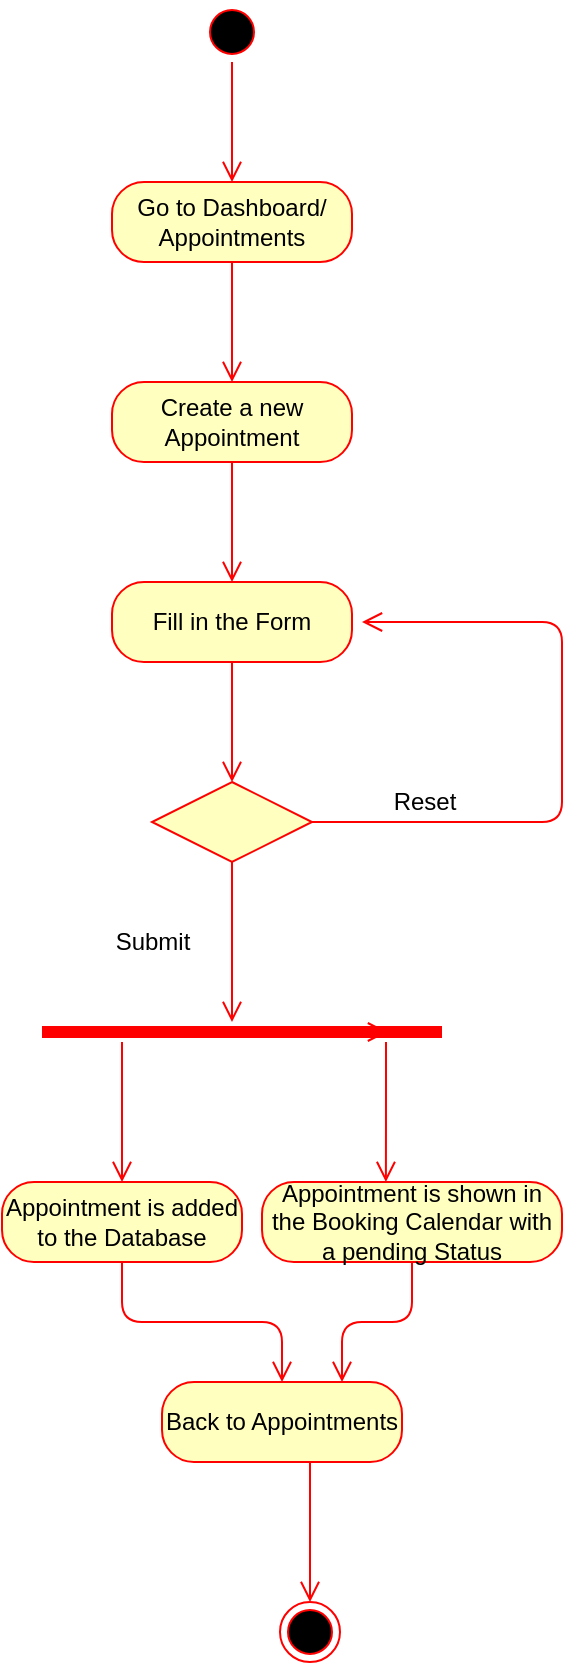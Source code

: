 <mxfile version="13.1.3" type="github">
  <diagram id="3OxWFXIY_35pqZaHKGMF" name="Page-1">
    <mxGraphModel dx="782" dy="469" grid="1" gridSize="10" guides="1" tooltips="1" connect="1" arrows="1" fold="1" page="1" pageScale="1" pageWidth="827" pageHeight="1169" math="0" shadow="0">
      <root>
        <mxCell id="0" />
        <mxCell id="1" parent="0" />
        <mxCell id="EWUJHlk9ysXuLmkid8CQ-1" value="" style="ellipse;html=1;shape=startState;fillColor=#000000;strokeColor=#ff0000;" parent="1" vertex="1">
          <mxGeometry x="360" y="10" width="30" height="30" as="geometry" />
        </mxCell>
        <mxCell id="EWUJHlk9ysXuLmkid8CQ-2" value="" style="edgeStyle=orthogonalEdgeStyle;html=1;verticalAlign=bottom;endArrow=open;endSize=8;strokeColor=#ff0000;" parent="1" source="EWUJHlk9ysXuLmkid8CQ-1" edge="1">
          <mxGeometry relative="1" as="geometry">
            <mxPoint x="375" y="100" as="targetPoint" />
          </mxGeometry>
        </mxCell>
        <mxCell id="EWUJHlk9ysXuLmkid8CQ-3" value="Go to Dashboard/ Appointments" style="rounded=1;whiteSpace=wrap;html=1;arcSize=40;fontColor=#000000;fillColor=#ffffc0;strokeColor=#ff0000;" parent="1" vertex="1">
          <mxGeometry x="315" y="100" width="120" height="40" as="geometry" />
        </mxCell>
        <mxCell id="EWUJHlk9ysXuLmkid8CQ-4" value="" style="edgeStyle=orthogonalEdgeStyle;html=1;verticalAlign=bottom;endArrow=open;endSize=8;strokeColor=#ff0000;" parent="1" source="EWUJHlk9ysXuLmkid8CQ-3" edge="1">
          <mxGeometry relative="1" as="geometry">
            <mxPoint x="375" y="200" as="targetPoint" />
          </mxGeometry>
        </mxCell>
        <mxCell id="EWUJHlk9ysXuLmkid8CQ-5" value="Create a new Appointment" style="rounded=1;whiteSpace=wrap;html=1;arcSize=40;fontColor=#000000;fillColor=#ffffc0;strokeColor=#ff0000;" parent="1" vertex="1">
          <mxGeometry x="315" y="200" width="120" height="40" as="geometry" />
        </mxCell>
        <mxCell id="EWUJHlk9ysXuLmkid8CQ-6" value="" style="edgeStyle=orthogonalEdgeStyle;html=1;verticalAlign=bottom;endArrow=open;endSize=8;strokeColor=#ff0000;" parent="1" source="EWUJHlk9ysXuLmkid8CQ-5" edge="1">
          <mxGeometry relative="1" as="geometry">
            <mxPoint x="375" y="300" as="targetPoint" />
          </mxGeometry>
        </mxCell>
        <mxCell id="EWUJHlk9ysXuLmkid8CQ-7" value="Fill in the Form" style="rounded=1;whiteSpace=wrap;html=1;arcSize=40;fontColor=#000000;fillColor=#ffffc0;strokeColor=#ff0000;" parent="1" vertex="1">
          <mxGeometry x="315" y="300" width="120" height="40" as="geometry" />
        </mxCell>
        <mxCell id="EWUJHlk9ysXuLmkid8CQ-8" value="" style="edgeStyle=orthogonalEdgeStyle;html=1;verticalAlign=bottom;endArrow=open;endSize=8;strokeColor=#ff0000;" parent="1" source="EWUJHlk9ysXuLmkid8CQ-7" edge="1">
          <mxGeometry relative="1" as="geometry">
            <mxPoint x="375" y="400" as="targetPoint" />
          </mxGeometry>
        </mxCell>
        <mxCell id="EWUJHlk9ysXuLmkid8CQ-9" value="" style="rhombus;whiteSpace=wrap;html=1;fillColor=#ffffc0;strokeColor=#ff0000;" parent="1" vertex="1">
          <mxGeometry x="335" y="400" width="80" height="40" as="geometry" />
        </mxCell>
        <mxCell id="EWUJHlk9ysXuLmkid8CQ-11" value="" style="edgeStyle=orthogonalEdgeStyle;html=1;align=left;verticalAlign=top;endArrow=open;endSize=8;strokeColor=#ff0000;" parent="1" source="EWUJHlk9ysXuLmkid8CQ-9" edge="1">
          <mxGeometry x="-1" relative="1" as="geometry">
            <mxPoint x="375" y="520" as="targetPoint" />
            <Array as="points">
              <mxPoint x="375" y="510" />
            </Array>
          </mxGeometry>
        </mxCell>
        <mxCell id="EWUJHlk9ysXuLmkid8CQ-13" value="" style="edgeStyle=orthogonalEdgeStyle;html=1;align=left;verticalAlign=top;endArrow=open;endSize=8;strokeColor=#ff0000;exitX=1;exitY=0.5;exitDx=0;exitDy=0;" parent="1" source="EWUJHlk9ysXuLmkid8CQ-9" edge="1">
          <mxGeometry x="-1" relative="1" as="geometry">
            <mxPoint x="440" y="320" as="targetPoint" />
            <mxPoint x="385" y="450" as="sourcePoint" />
            <Array as="points">
              <mxPoint x="540" y="420" />
              <mxPoint x="540" y="320" />
            </Array>
          </mxGeometry>
        </mxCell>
        <mxCell id="EWUJHlk9ysXuLmkid8CQ-14" value="Reset" style="text;html=1;align=center;verticalAlign=middle;resizable=0;points=[];autosize=1;" parent="1" vertex="1">
          <mxGeometry x="446" y="400" width="50" height="20" as="geometry" />
        </mxCell>
        <mxCell id="EWUJHlk9ysXuLmkid8CQ-15" value="Submit" style="text;html=1;align=center;verticalAlign=middle;resizable=0;points=[];autosize=1;" parent="1" vertex="1">
          <mxGeometry x="310" y="470" width="50" height="20" as="geometry" />
        </mxCell>
        <mxCell id="EWUJHlk9ysXuLmkid8CQ-19" value="" style="edgeStyle=orthogonalEdgeStyle;html=1;verticalAlign=bottom;endArrow=open;endSize=8;strokeColor=#ff0000;" parent="1" source="EWUJHlk9ysXuLmkid8CQ-18" edge="1">
          <mxGeometry relative="1" as="geometry">
            <mxPoint x="320" y="600" as="targetPoint" />
            <Array as="points">
              <mxPoint x="320" y="600" />
            </Array>
          </mxGeometry>
        </mxCell>
        <mxCell id="EWUJHlk9ysXuLmkid8CQ-20" value="" style="edgeStyle=orthogonalEdgeStyle;html=1;verticalAlign=bottom;endArrow=open;endSize=8;strokeColor=#ff0000;entryX=0.413;entryY=0;entryDx=0;entryDy=0;entryPerimeter=0;" parent="1" source="EWUJHlk9ysXuLmkid8CQ-18" target="EWUJHlk9ysXuLmkid8CQ-23" edge="1">
          <mxGeometry relative="1" as="geometry">
            <mxPoint x="425" y="600" as="targetPoint" />
            <mxPoint x="450" y="525" as="sourcePoint" />
            <Array as="points">
              <mxPoint x="452" y="560" />
              <mxPoint x="452" y="560" />
            </Array>
          </mxGeometry>
        </mxCell>
        <mxCell id="EWUJHlk9ysXuLmkid8CQ-21" value="Appointment is added to the Database" style="rounded=1;whiteSpace=wrap;html=1;arcSize=40;fontColor=#000000;fillColor=#ffffc0;strokeColor=#ff0000;" parent="1" vertex="1">
          <mxGeometry x="260" y="600" width="120" height="40" as="geometry" />
        </mxCell>
        <mxCell id="EWUJHlk9ysXuLmkid8CQ-22" value="" style="edgeStyle=orthogonalEdgeStyle;html=1;verticalAlign=bottom;endArrow=open;endSize=8;strokeColor=#ff0000;" parent="1" source="EWUJHlk9ysXuLmkid8CQ-21" edge="1" target="Bz4rQIqH9TdSHajcjYEg-1">
          <mxGeometry relative="1" as="geometry">
            <mxPoint x="320" y="700" as="targetPoint" />
          </mxGeometry>
        </mxCell>
        <mxCell id="EWUJHlk9ysXuLmkid8CQ-23" value="Appointment is shown in the Booking Calendar with a pending Status" style="rounded=1;whiteSpace=wrap;html=1;arcSize=40;fontColor=#000000;fillColor=#ffffc0;strokeColor=#ff0000;" parent="1" vertex="1">
          <mxGeometry x="390" y="600" width="150" height="40" as="geometry" />
        </mxCell>
        <mxCell id="EWUJHlk9ysXuLmkid8CQ-24" value="" style="edgeStyle=orthogonalEdgeStyle;html=1;verticalAlign=bottom;endArrow=open;endSize=8;strokeColor=#ff0000;entryX=0.75;entryY=0;entryDx=0;entryDy=0;" parent="1" source="EWUJHlk9ysXuLmkid8CQ-23" edge="1" target="Bz4rQIqH9TdSHajcjYEg-1">
          <mxGeometry relative="1" as="geometry">
            <mxPoint x="465" y="700" as="targetPoint" />
          </mxGeometry>
        </mxCell>
        <mxCell id="EWUJHlk9ysXuLmkid8CQ-18" value="" style="shape=line;html=1;strokeWidth=6;strokeColor=#ff0000;" parent="1" vertex="1">
          <mxGeometry x="280" y="520" width="200" height="10" as="geometry" />
        </mxCell>
        <mxCell id="EWUJHlk9ysXuLmkid8CQ-27" value="" style="edgeStyle=orthogonalEdgeStyle;html=1;verticalAlign=bottom;endArrow=open;endSize=8;strokeColor=#ff0000;" parent="1" edge="1">
          <mxGeometry relative="1" as="geometry">
            <mxPoint x="453" y="525" as="targetPoint" />
            <mxPoint x="450" y="525" as="sourcePoint" />
            <Array as="points" />
          </mxGeometry>
        </mxCell>
        <mxCell id="EWUJHlk9ysXuLmkid8CQ-30" value="" style="ellipse;html=1;shape=endState;fillColor=#000000;strokeColor=#ff0000;" parent="1" vertex="1">
          <mxGeometry x="399" y="810" width="30" height="30" as="geometry" />
        </mxCell>
        <mxCell id="Bz4rQIqH9TdSHajcjYEg-1" value="Back to Appointments" style="rounded=1;whiteSpace=wrap;html=1;arcSize=40;fontColor=#000000;fillColor=#ffffc0;strokeColor=#ff0000;" vertex="1" parent="1">
          <mxGeometry x="340" y="700" width="120" height="40" as="geometry" />
        </mxCell>
        <mxCell id="Bz4rQIqH9TdSHajcjYEg-2" value="" style="edgeStyle=orthogonalEdgeStyle;html=1;verticalAlign=bottom;endArrow=open;endSize=8;strokeColor=#ff0000;entryX=0.5;entryY=0;entryDx=0;entryDy=0;" edge="1" parent="1" source="Bz4rQIqH9TdSHajcjYEg-1" target="EWUJHlk9ysXuLmkid8CQ-30">
          <mxGeometry relative="1" as="geometry">
            <mxPoint x="410" y="780" as="targetPoint" />
            <mxPoint x="330" y="650" as="sourcePoint" />
            <Array as="points">
              <mxPoint x="414" y="780" />
              <mxPoint x="414" y="780" />
            </Array>
          </mxGeometry>
        </mxCell>
      </root>
    </mxGraphModel>
  </diagram>
</mxfile>
